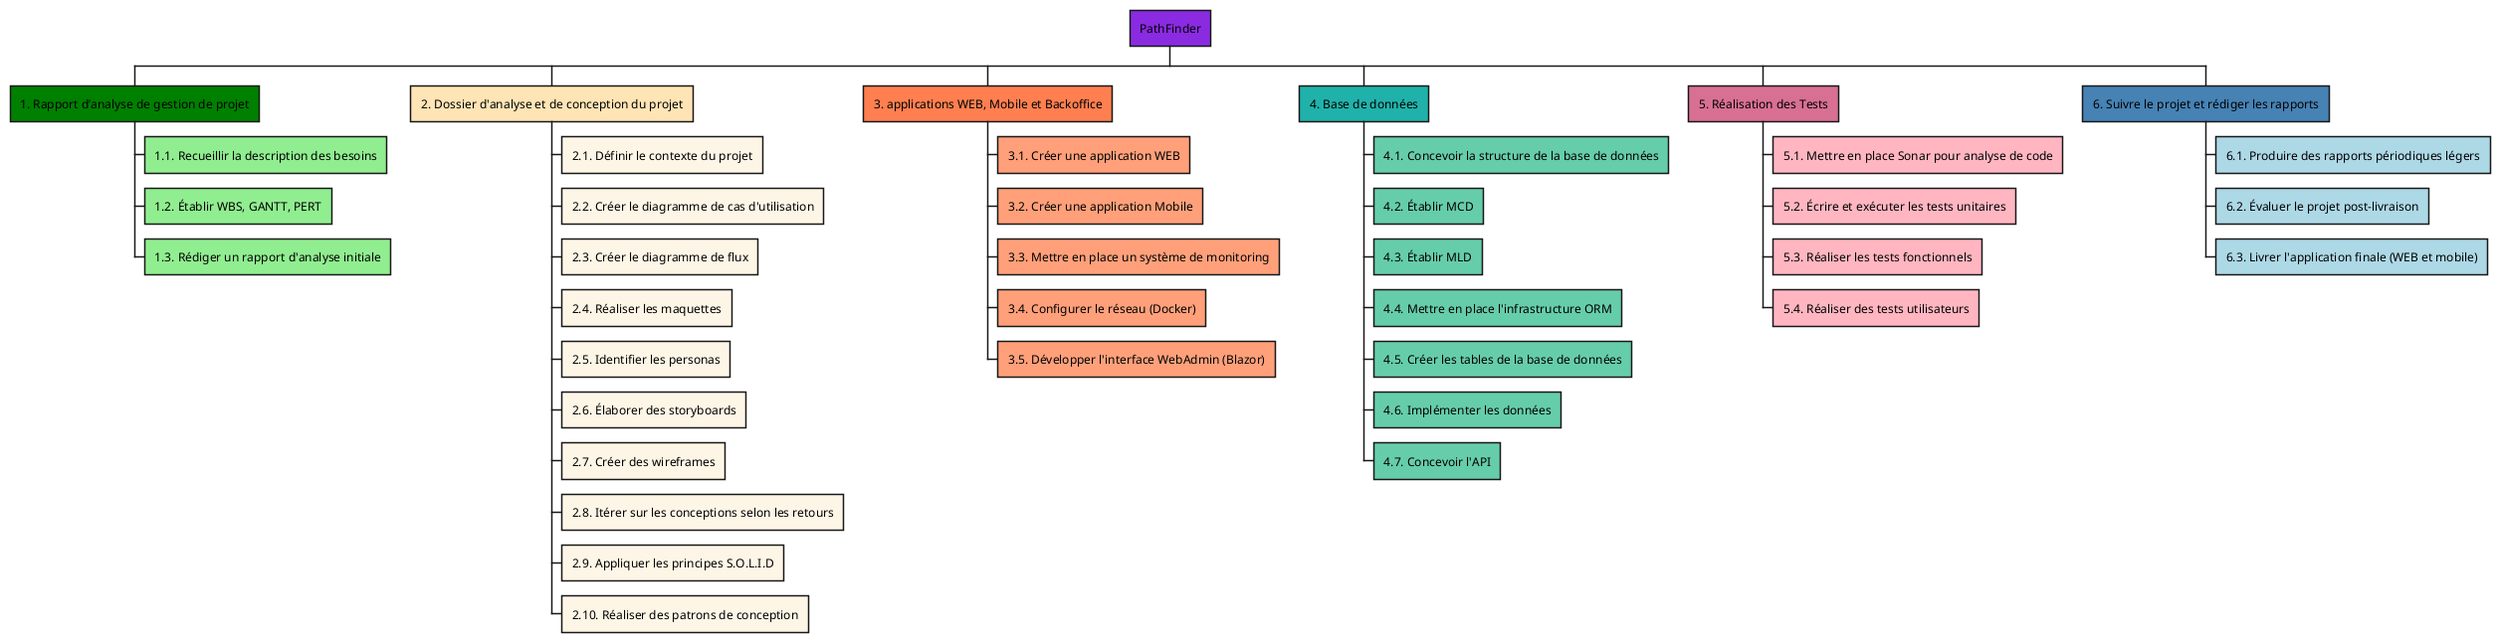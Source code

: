 @startwbs PathFinder
*[#BlueViolet] PathFinder

**[#green] 1. Rapport d’analyse de gestion de projet
***[#lightgreen] 1.1. Recueillir la description des besoins
***[#lightgreen] 1.2. Établir WBS, GANTT, PERT
***[#lightgreen] 1.3. Rédiger un rapport d'analyse initiale

**[#moccasin] 2. Dossier d'analyse et de conception du projet
***[#oldlace] 2.1. Définir le contexte du projet
***[#oldlace] 2.2. Créer le diagramme de cas d'utilisation
***[#oldlace] 2.3. Créer le diagramme de flux
***[#oldlace] 2.4. Réaliser les maquettes
***[#oldlace] 2.5. Identifier les personas
***[#oldlace] 2.6. Élaborer des storyboards
***[#oldlace] 2.7. Créer des wireframes
***[#oldlace] 2.8. Itérer sur les conceptions selon les retours
***[#oldlace] 2.9. Appliquer les principes S.O.L.I.D
***[#oldlace] 2.10. Réaliser des patrons de conception

**[#coral] 3. applications WEB, Mobile et Backoffice
***[#LightSalmon] 3.1. Créer une application WEB
***[#LightSalmon] 3.2. Créer une application Mobile
***[#LightSalmon] 3.3. Mettre en place un système de monitoring
***[#LightSalmon] 3.4. Configurer le réseau (Docker)
***[#LightSalmon] 3.5. Développer l'interface WebAdmin (Blazor)

**[#lightseagreen] 4. Base de données
***[#mediumaquamarine] 4.1. Concevoir la structure de la base de données
***[#mediumaquamarine] 4.2. Établir MCD
***[#mediumaquamarine] 4.3. Établir MLD
***[#mediumaquamarine] 4.4. Mettre en place l'infrastructure ORM
***[#mediumaquamarine] 4.5. Créer les tables de la base de données
***[#mediumaquamarine] 4.6. Implémenter les données
***[#mediumaquamarine] 4.7. Concevoir l'API

**[#PaleVioletRed] 5. Réalisation des Tests
***[#LightPink] 5.1. Mettre en place Sonar pour analyse de code
***[#LightPink] 5.2. Écrire et exécuter les tests unitaires
***[#LightPink] 5.3. Réaliser les tests fonctionnels
***[#LightPink] 5.4. Réaliser des tests utilisateurs

**[#SteelBlue] 6. Suivre le projet et rédiger les rapports
***[#LightBlue] 6.1. Produire des rapports périodiques légers
***[#LightBlue] 6.2. Évaluer le projet post-livraison
***[#LightBlue] 6.3. Livrer l'application finale (WEB et mobile)
@endwbs